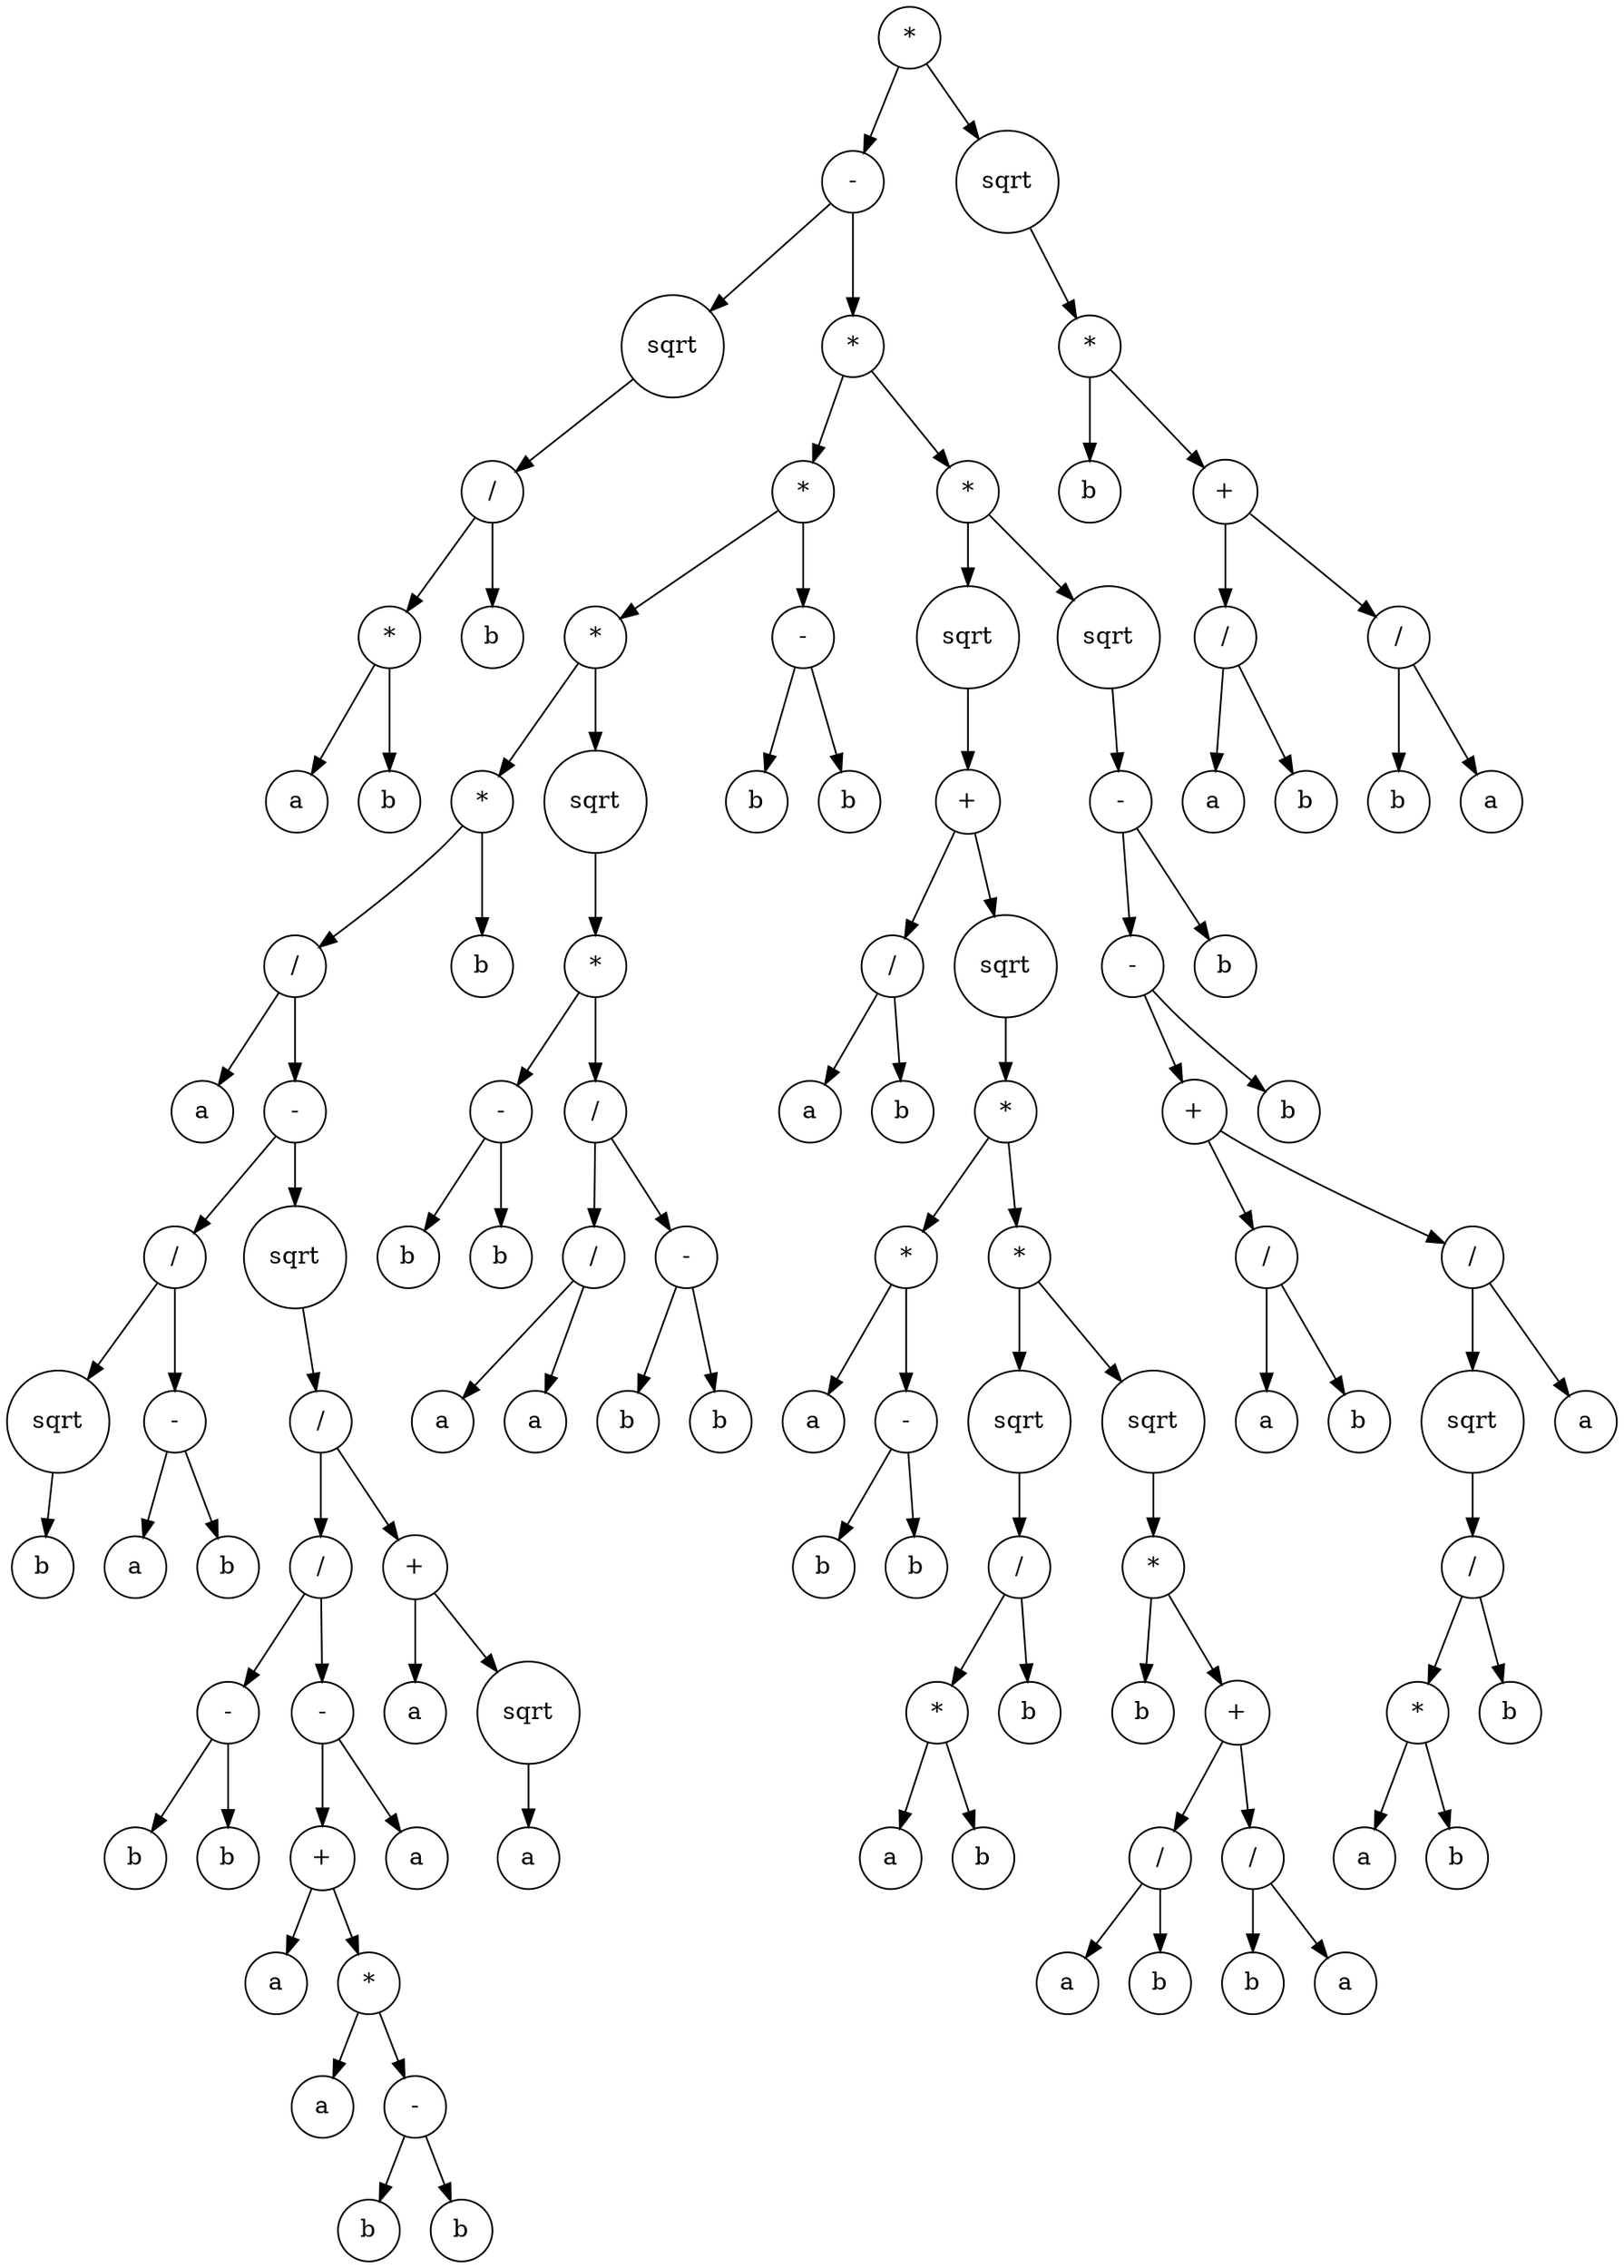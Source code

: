 digraph g {
graph [ordering=out];
node [shape=circle];
n[label = "*"];
n0[label = "-"];
n00[label = "sqrt"];
n000[label = "/"];
n0000[label = "*"];
n00000[label = "a"];
n0000 -> n00000;
n00001[label = "b"];
n0000 -> n00001;
n000 -> n0000;
n0001[label = "b"];
n000 -> n0001;
n00 -> n000;
n0 -> n00;
n01[label = "*"];
n010[label = "*"];
n0100[label = "*"];
n01000[label = "*"];
n010000[label = "/"];
n0100000[label = "a"];
n010000 -> n0100000;
n0100001[label = "-"];
n01000010[label = "/"];
n010000100[label = "sqrt"];
n0100001000[label = "b"];
n010000100 -> n0100001000;
n01000010 -> n010000100;
n010000101[label = "-"];
n0100001010[label = "a"];
n010000101 -> n0100001010;
n0100001011[label = "b"];
n010000101 -> n0100001011;
n01000010 -> n010000101;
n0100001 -> n01000010;
n01000011[label = "sqrt"];
n010000110[label = "/"];
n0100001100[label = "/"];
n01000011000[label = "-"];
n010000110000[label = "b"];
n01000011000 -> n010000110000;
n010000110001[label = "b"];
n01000011000 -> n010000110001;
n0100001100 -> n01000011000;
n01000011001[label = "-"];
n010000110010[label = "+"];
n0100001100100[label = "a"];
n010000110010 -> n0100001100100;
n0100001100101[label = "*"];
n01000011001010[label = "a"];
n0100001100101 -> n01000011001010;
n01000011001011[label = "-"];
n010000110010110[label = "b"];
n01000011001011 -> n010000110010110;
n010000110010111[label = "b"];
n01000011001011 -> n010000110010111;
n0100001100101 -> n01000011001011;
n010000110010 -> n0100001100101;
n01000011001 -> n010000110010;
n010000110011[label = "a"];
n01000011001 -> n010000110011;
n0100001100 -> n01000011001;
n010000110 -> n0100001100;
n0100001101[label = "+"];
n01000011010[label = "a"];
n0100001101 -> n01000011010;
n01000011011[label = "sqrt"];
n010000110110[label = "a"];
n01000011011 -> n010000110110;
n0100001101 -> n01000011011;
n010000110 -> n0100001101;
n01000011 -> n010000110;
n0100001 -> n01000011;
n010000 -> n0100001;
n01000 -> n010000;
n010001[label = "b"];
n01000 -> n010001;
n0100 -> n01000;
n01001[label = "sqrt"];
n010010[label = "*"];
n0100100[label = "-"];
n01001000[label = "b"];
n0100100 -> n01001000;
n01001001[label = "b"];
n0100100 -> n01001001;
n010010 -> n0100100;
n0100101[label = "/"];
n01001010[label = "/"];
n010010100[label = "a"];
n01001010 -> n010010100;
n010010101[label = "a"];
n01001010 -> n010010101;
n0100101 -> n01001010;
n01001011[label = "-"];
n010010110[label = "b"];
n01001011 -> n010010110;
n010010111[label = "b"];
n01001011 -> n010010111;
n0100101 -> n01001011;
n010010 -> n0100101;
n01001 -> n010010;
n0100 -> n01001;
n010 -> n0100;
n0101[label = "-"];
n01010[label = "b"];
n0101 -> n01010;
n01011[label = "b"];
n0101 -> n01011;
n010 -> n0101;
n01 -> n010;
n011[label = "*"];
n0110[label = "sqrt"];
n01100[label = "+"];
n011000[label = "/"];
n0110000[label = "a"];
n011000 -> n0110000;
n0110001[label = "b"];
n011000 -> n0110001;
n01100 -> n011000;
n011001[label = "sqrt"];
n0110010[label = "*"];
n01100100[label = "*"];
n011001000[label = "a"];
n01100100 -> n011001000;
n011001001[label = "-"];
n0110010010[label = "b"];
n011001001 -> n0110010010;
n0110010011[label = "b"];
n011001001 -> n0110010011;
n01100100 -> n011001001;
n0110010 -> n01100100;
n01100101[label = "*"];
n011001010[label = "sqrt"];
n0110010100[label = "/"];
n01100101000[label = "*"];
n011001010000[label = "a"];
n01100101000 -> n011001010000;
n011001010001[label = "b"];
n01100101000 -> n011001010001;
n0110010100 -> n01100101000;
n01100101001[label = "b"];
n0110010100 -> n01100101001;
n011001010 -> n0110010100;
n01100101 -> n011001010;
n011001011[label = "sqrt"];
n0110010110[label = "*"];
n01100101100[label = "b"];
n0110010110 -> n01100101100;
n01100101101[label = "+"];
n011001011010[label = "/"];
n0110010110100[label = "a"];
n011001011010 -> n0110010110100;
n0110010110101[label = "b"];
n011001011010 -> n0110010110101;
n01100101101 -> n011001011010;
n011001011011[label = "/"];
n0110010110110[label = "b"];
n011001011011 -> n0110010110110;
n0110010110111[label = "a"];
n011001011011 -> n0110010110111;
n01100101101 -> n011001011011;
n0110010110 -> n01100101101;
n011001011 -> n0110010110;
n01100101 -> n011001011;
n0110010 -> n01100101;
n011001 -> n0110010;
n01100 -> n011001;
n0110 -> n01100;
n011 -> n0110;
n0111[label = "sqrt"];
n01110[label = "-"];
n011100[label = "-"];
n0111000[label = "+"];
n01110000[label = "/"];
n011100000[label = "a"];
n01110000 -> n011100000;
n011100001[label = "b"];
n01110000 -> n011100001;
n0111000 -> n01110000;
n01110001[label = "/"];
n011100010[label = "sqrt"];
n0111000100[label = "/"];
n01110001000[label = "*"];
n011100010000[label = "a"];
n01110001000 -> n011100010000;
n011100010001[label = "b"];
n01110001000 -> n011100010001;
n0111000100 -> n01110001000;
n01110001001[label = "b"];
n0111000100 -> n01110001001;
n011100010 -> n0111000100;
n01110001 -> n011100010;
n011100011[label = "a"];
n01110001 -> n011100011;
n0111000 -> n01110001;
n011100 -> n0111000;
n0111001[label = "b"];
n011100 -> n0111001;
n01110 -> n011100;
n011101[label = "b"];
n01110 -> n011101;
n0111 -> n01110;
n011 -> n0111;
n01 -> n011;
n0 -> n01;
n -> n0;
n1[label = "sqrt"];
n10[label = "*"];
n100[label = "b"];
n10 -> n100;
n101[label = "+"];
n1010[label = "/"];
n10100[label = "a"];
n1010 -> n10100;
n10101[label = "b"];
n1010 -> n10101;
n101 -> n1010;
n1011[label = "/"];
n10110[label = "b"];
n1011 -> n10110;
n10111[label = "a"];
n1011 -> n10111;
n101 -> n1011;
n10 -> n101;
n1 -> n10;
n -> n1;
}
